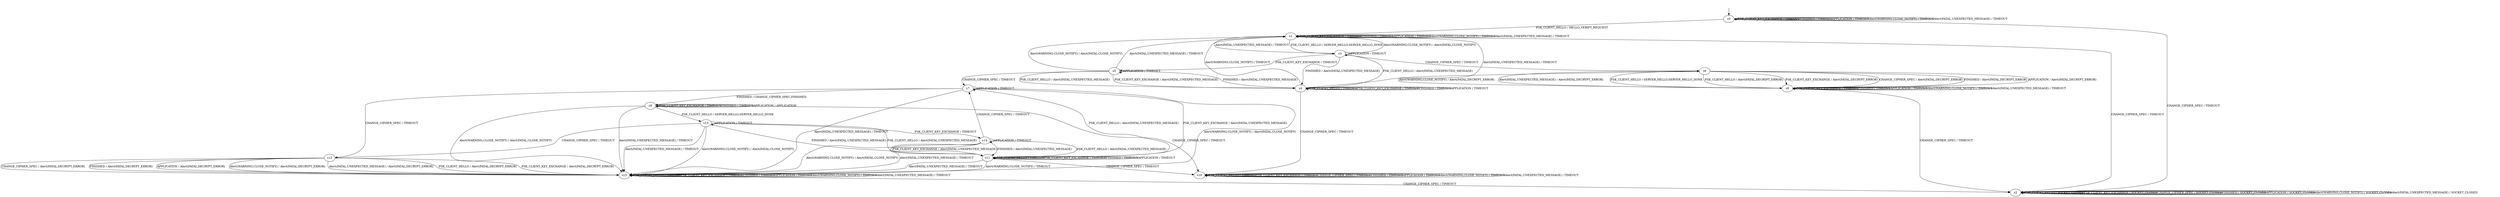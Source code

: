 digraph h4 {
s0 [label="s0"];
s1 [label="s1"];
s2 [label="s2"];
s3 [label="s3"];
s4 [label="s4"];
s5 [label="s5"];
s6 [label="s6"];
s7 [label="s7"];
s8 [label="s8"];
s9 [label="s9"];
s10 [label="s10"];
s11 [label="s11"];
s12 [label="s12"];
s13 [label="s13"];
s14 [label="s14"];
s15 [label="s15"];
s0 -> s1 [label="PSK_CLIENT_HELLO / HELLO_VERIFY_REQUEST"];
s0 -> s0 [label="PSK_CLIENT_KEY_EXCHANGE / TIMEOUT"];
s0 -> s2 [label="CHANGE_CIPHER_SPEC / TIMEOUT"];
s0 -> s0 [label="FINISHED / TIMEOUT"];
s0 -> s0 [label="APPLICATION / TIMEOUT"];
s0 -> s0 [label="Alert(WARNING,CLOSE_NOTIFY) / TIMEOUT"];
s0 -> s0 [label="Alert(FATAL,UNEXPECTED_MESSAGE) / TIMEOUT"];
s1 -> s3 [label="PSK_CLIENT_HELLO / SERVER_HELLO,SERVER_HELLO_DONE"];
s1 -> s1 [label="PSK_CLIENT_KEY_EXCHANGE / TIMEOUT"];
s1 -> s2 [label="CHANGE_CIPHER_SPEC / TIMEOUT"];
s1 -> s1 [label="FINISHED / TIMEOUT"];
s1 -> s1 [label="APPLICATION / TIMEOUT"];
s1 -> s1 [label="Alert(WARNING,CLOSE_NOTIFY) / TIMEOUT"];
s1 -> s1 [label="Alert(FATAL,UNEXPECTED_MESSAGE) / TIMEOUT"];
s2 -> s2 [label="PSK_CLIENT_HELLO / SOCKET_CLOSED"];
s2 -> s2 [label="PSK_CLIENT_KEY_EXCHANGE / SOCKET_CLOSED"];
s2 -> s2 [label="CHANGE_CIPHER_SPEC / SOCKET_CLOSED"];
s2 -> s2 [label="FINISHED / SOCKET_CLOSED"];
s2 -> s2 [label="APPLICATION / SOCKET_CLOSED"];
s2 -> s2 [label="Alert(WARNING,CLOSE_NOTIFY) / SOCKET_CLOSED"];
s2 -> s2 [label="Alert(FATAL,UNEXPECTED_MESSAGE) / SOCKET_CLOSED"];
s3 -> s4 [label="PSK_CLIENT_HELLO / Alert(FATAL,UNEXPECTED_MESSAGE)"];
s3 -> s5 [label="PSK_CLIENT_KEY_EXCHANGE / TIMEOUT"];
s3 -> s6 [label="CHANGE_CIPHER_SPEC / TIMEOUT"];
s3 -> s4 [label="FINISHED / Alert(FATAL,UNEXPECTED_MESSAGE)"];
s3 -> s3 [label="APPLICATION / TIMEOUT"];
s3 -> s1 [label="Alert(WARNING,CLOSE_NOTIFY) / Alert(FATAL,CLOSE_NOTIFY)"];
s3 -> s1 [label="Alert(FATAL,UNEXPECTED_MESSAGE) / TIMEOUT"];
s4 -> s4 [label="PSK_CLIENT_HELLO / TIMEOUT"];
s4 -> s4 [label="PSK_CLIENT_KEY_EXCHANGE / TIMEOUT"];
s4 -> s10 [label="CHANGE_CIPHER_SPEC / TIMEOUT"];
s4 -> s4 [label="FINISHED / TIMEOUT"];
s4 -> s4 [label="APPLICATION / TIMEOUT"];
s4 -> s1 [label="Alert(WARNING,CLOSE_NOTIFY) / TIMEOUT"];
s4 -> s1 [label="Alert(FATAL,UNEXPECTED_MESSAGE) / TIMEOUT"];
s5 -> s4 [label="PSK_CLIENT_HELLO / Alert(FATAL,UNEXPECTED_MESSAGE)"];
s5 -> s4 [label="PSK_CLIENT_KEY_EXCHANGE / Alert(FATAL,UNEXPECTED_MESSAGE)"];
s5 -> s7 [label="CHANGE_CIPHER_SPEC / TIMEOUT"];
s5 -> s4 [label="FINISHED / Alert(FATAL,UNEXPECTED_MESSAGE)"];
s5 -> s5 [label="APPLICATION / TIMEOUT"];
s5 -> s1 [label="Alert(WARNING,CLOSE_NOTIFY) / Alert(FATAL,CLOSE_NOTIFY)"];
s5 -> s1 [label="Alert(FATAL,UNEXPECTED_MESSAGE) / TIMEOUT"];
s6 -> s9 [label="PSK_CLIENT_HELLO / Alert(FATAL,DECRYPT_ERROR)"];
s6 -> s9 [label="PSK_CLIENT_KEY_EXCHANGE / Alert(FATAL,DECRYPT_ERROR)"];
s6 -> s9 [label="CHANGE_CIPHER_SPEC / Alert(FATAL,DECRYPT_ERROR)"];
s6 -> s9 [label="FINISHED / Alert(FATAL,DECRYPT_ERROR)"];
s6 -> s9 [label="APPLICATION / Alert(FATAL,DECRYPT_ERROR)"];
s6 -> s9 [label="Alert(WARNING,CLOSE_NOTIFY) / Alert(FATAL,DECRYPT_ERROR)"];
s6 -> s9 [label="Alert(FATAL,UNEXPECTED_MESSAGE) / Alert(FATAL,DECRYPT_ERROR)"];
s7 -> s11 [label="PSK_CLIENT_HELLO / Alert(FATAL,UNEXPECTED_MESSAGE)"];
s7 -> s11 [label="PSK_CLIENT_KEY_EXCHANGE / Alert(FATAL,UNEXPECTED_MESSAGE)"];
s7 -> s12 [label="CHANGE_CIPHER_SPEC / TIMEOUT"];
s7 -> s8 [label="FINISHED / CHANGE_CIPHER_SPEC,FINISHED"];
s7 -> s7 [label="APPLICATION / TIMEOUT"];
s7 -> s15 [label="Alert(WARNING,CLOSE_NOTIFY) / Alert(FATAL,CLOSE_NOTIFY)"];
s7 -> s15 [label="Alert(FATAL,UNEXPECTED_MESSAGE) / TIMEOUT"];
s8 -> s13 [label="PSK_CLIENT_HELLO / SERVER_HELLO,SERVER_HELLO_DONE"];
s8 -> s8 [label="PSK_CLIENT_KEY_EXCHANGE / TIMEOUT"];
s8 -> s10 [label="CHANGE_CIPHER_SPEC / TIMEOUT"];
s8 -> s8 [label="FINISHED / TIMEOUT"];
s8 -> s8 [label="APPLICATION / APPLICATION"];
s8 -> s15 [label="Alert(WARNING,CLOSE_NOTIFY) / Alert(FATAL,CLOSE_NOTIFY)"];
s8 -> s15 [label="Alert(FATAL,UNEXPECTED_MESSAGE) / TIMEOUT"];
s9 -> s6 [label="PSK_CLIENT_HELLO / SERVER_HELLO,SERVER_HELLO_DONE"];
s9 -> s9 [label="PSK_CLIENT_KEY_EXCHANGE / TIMEOUT"];
s9 -> s2 [label="CHANGE_CIPHER_SPEC / TIMEOUT"];
s9 -> s9 [label="FINISHED / TIMEOUT"];
s9 -> s9 [label="APPLICATION / TIMEOUT"];
s9 -> s9 [label="Alert(WARNING,CLOSE_NOTIFY) / TIMEOUT"];
s9 -> s9 [label="Alert(FATAL,UNEXPECTED_MESSAGE) / TIMEOUT"];
s10 -> s10 [label="PSK_CLIENT_HELLO / TIMEOUT"];
s10 -> s10 [label="PSK_CLIENT_KEY_EXCHANGE / TIMEOUT"];
s10 -> s10 [label="CHANGE_CIPHER_SPEC / TIMEOUT"];
s10 -> s10 [label="FINISHED / TIMEOUT"];
s10 -> s10 [label="APPLICATION / TIMEOUT"];
s10 -> s10 [label="Alert(WARNING,CLOSE_NOTIFY) / TIMEOUT"];
s10 -> s10 [label="Alert(FATAL,UNEXPECTED_MESSAGE) / TIMEOUT"];
s11 -> s11 [label="PSK_CLIENT_HELLO / TIMEOUT"];
s11 -> s11 [label="PSK_CLIENT_KEY_EXCHANGE / TIMEOUT"];
s11 -> s10 [label="CHANGE_CIPHER_SPEC / TIMEOUT"];
s11 -> s11 [label="FINISHED / TIMEOUT"];
s11 -> s11 [label="APPLICATION / TIMEOUT"];
s11 -> s15 [label="Alert(WARNING,CLOSE_NOTIFY) / TIMEOUT"];
s11 -> s15 [label="Alert(FATAL,UNEXPECTED_MESSAGE) / TIMEOUT"];
s12 -> s15 [label="PSK_CLIENT_HELLO / Alert(FATAL,DECRYPT_ERROR)"];
s12 -> s15 [label="PSK_CLIENT_KEY_EXCHANGE / Alert(FATAL,DECRYPT_ERROR)"];
s12 -> s15 [label="CHANGE_CIPHER_SPEC / Alert(FATAL,DECRYPT_ERROR)"];
s12 -> s15 [label="FINISHED / Alert(FATAL,DECRYPT_ERROR)"];
s12 -> s15 [label="APPLICATION / Alert(FATAL,DECRYPT_ERROR)"];
s12 -> s15 [label="Alert(WARNING,CLOSE_NOTIFY) / Alert(FATAL,DECRYPT_ERROR)"];
s12 -> s15 [label="Alert(FATAL,UNEXPECTED_MESSAGE) / Alert(FATAL,DECRYPT_ERROR)"];
s13 -> s11 [label="PSK_CLIENT_HELLO / Alert(FATAL,UNEXPECTED_MESSAGE)"];
s13 -> s14 [label="PSK_CLIENT_KEY_EXCHANGE / TIMEOUT"];
s13 -> s12 [label="CHANGE_CIPHER_SPEC / TIMEOUT"];
s13 -> s11 [label="FINISHED / Alert(FATAL,UNEXPECTED_MESSAGE)"];
s13 -> s13 [label="APPLICATION / TIMEOUT"];
s13 -> s15 [label="Alert(WARNING,CLOSE_NOTIFY) / Alert(FATAL,CLOSE_NOTIFY)"];
s13 -> s15 [label="Alert(FATAL,UNEXPECTED_MESSAGE) / TIMEOUT"];
s14 -> s11 [label="PSK_CLIENT_HELLO / Alert(FATAL,UNEXPECTED_MESSAGE)"];
s14 -> s11 [label="PSK_CLIENT_KEY_EXCHANGE / Alert(FATAL,UNEXPECTED_MESSAGE)"];
s14 -> s7 [label="CHANGE_CIPHER_SPEC / TIMEOUT"];
s14 -> s11 [label="FINISHED / Alert(FATAL,UNEXPECTED_MESSAGE)"];
s14 -> s14 [label="APPLICATION / TIMEOUT"];
s14 -> s15 [label="Alert(WARNING,CLOSE_NOTIFY) / Alert(FATAL,CLOSE_NOTIFY)"];
s14 -> s15 [label="Alert(FATAL,UNEXPECTED_MESSAGE) / TIMEOUT"];
s15 -> s15 [label="PSK_CLIENT_HELLO / TIMEOUT"];
s15 -> s15 [label="PSK_CLIENT_KEY_EXCHANGE / TIMEOUT"];
s15 -> s2 [label="CHANGE_CIPHER_SPEC / TIMEOUT"];
s15 -> s15 [label="FINISHED / TIMEOUT"];
s15 -> s15 [label="APPLICATION / TIMEOUT"];
s15 -> s15 [label="Alert(WARNING,CLOSE_NOTIFY) / TIMEOUT"];
s15 -> s15 [label="Alert(FATAL,UNEXPECTED_MESSAGE) / TIMEOUT"];
__start0 [shape=none, label=""];
__start0 -> s0 [label=""];
}
